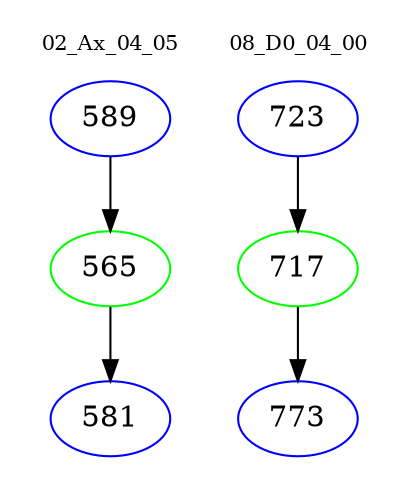 digraph{
subgraph cluster_0 {
color = white
label = "02_Ax_04_05";
fontsize=10;
T0_589 [label="589", color="blue"]
T0_589 -> T0_565 [color="black"]
T0_565 [label="565", color="green"]
T0_565 -> T0_581 [color="black"]
T0_581 [label="581", color="blue"]
}
subgraph cluster_1 {
color = white
label = "08_D0_04_00";
fontsize=10;
T1_723 [label="723", color="blue"]
T1_723 -> T1_717 [color="black"]
T1_717 [label="717", color="green"]
T1_717 -> T1_773 [color="black"]
T1_773 [label="773", color="blue"]
}
}
